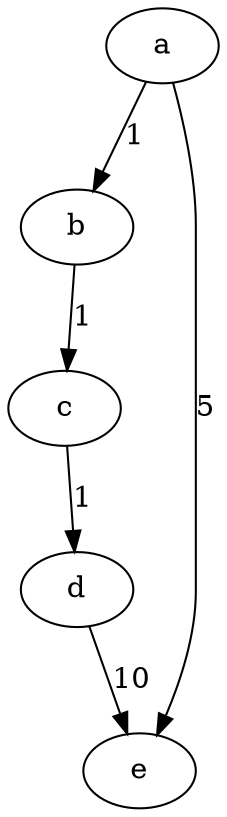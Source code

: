 digraph {
"a" -> "b" [label="1"]
"a" -> "e" [label="5"]
"b" -> "c" [label="1"]
"c" -> "d" [label="1"]
"d" -> "e" [label="10"]
}
